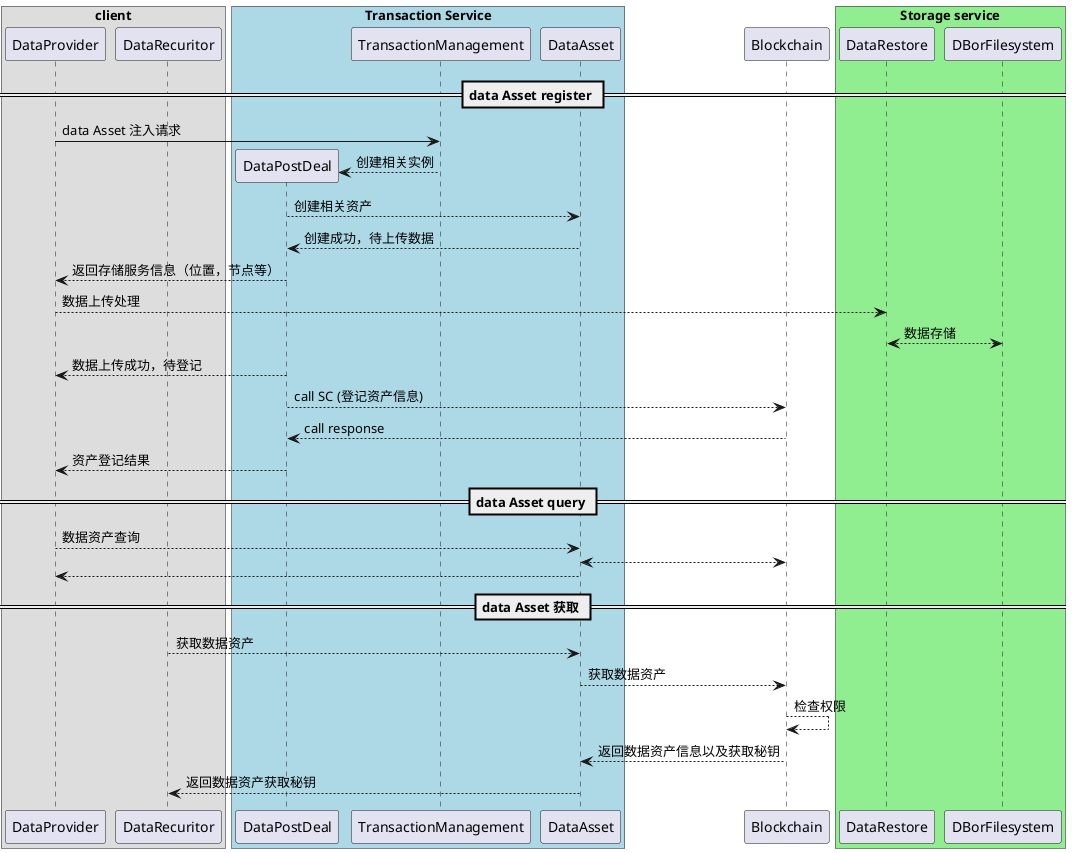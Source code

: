 @startuml

box "client"
	participant DataProvider
    participant DataRecuritor
end box

==data Asset register ==
DataProvider -> TransactionManagement: data Asset 注入请求

create DataPostDeal
TransactionManagement-->DataPostDeal:创建相关实例


DataPostDeal-->DataAsset: 创建相关资产

DataAsset-->DataPostDeal:创建成功，待上传数据

DataPostDeal--->DataProvider:返回存储服务信息（位置，节点等）

box "Transaction Service" #LightBlue

    participant DataPostDeal
	participant TransactionManagement
	participant DataAsset
end box


DataProvider-->DataRestore:数据上传处理

DataRestore<-->DBorFilesystem:数据存储

DataPostDeal-->DataProvider:数据上传成功，待登记

DataPostDeal-->Blockchain:call SC (登记资产信息)

Blockchain-->DataPostDeal:call response

DataPostDeal--> DataProvider:资产登记结果

box "Storage service" #LightGreen
	participant DataRestore
	participant DBorFilesystem
end box

==data Asset query ==

DataProvider-->DataAsset: 数据资产查询

DataAsset<-->Blockchain

DataAsset-->DataProvider

==data Asset 获取 ==

DataRecuritor-->DataAsset:获取数据资产

DataAsset-->Blockchain: 获取数据资产

Blockchain-->Blockchain:检查权限

Blockchain-->DataAsset:返回数据资产信息以及获取秘钥

DataAsset--->DataRecuritor:返回数据资产获取秘钥

@enduml
